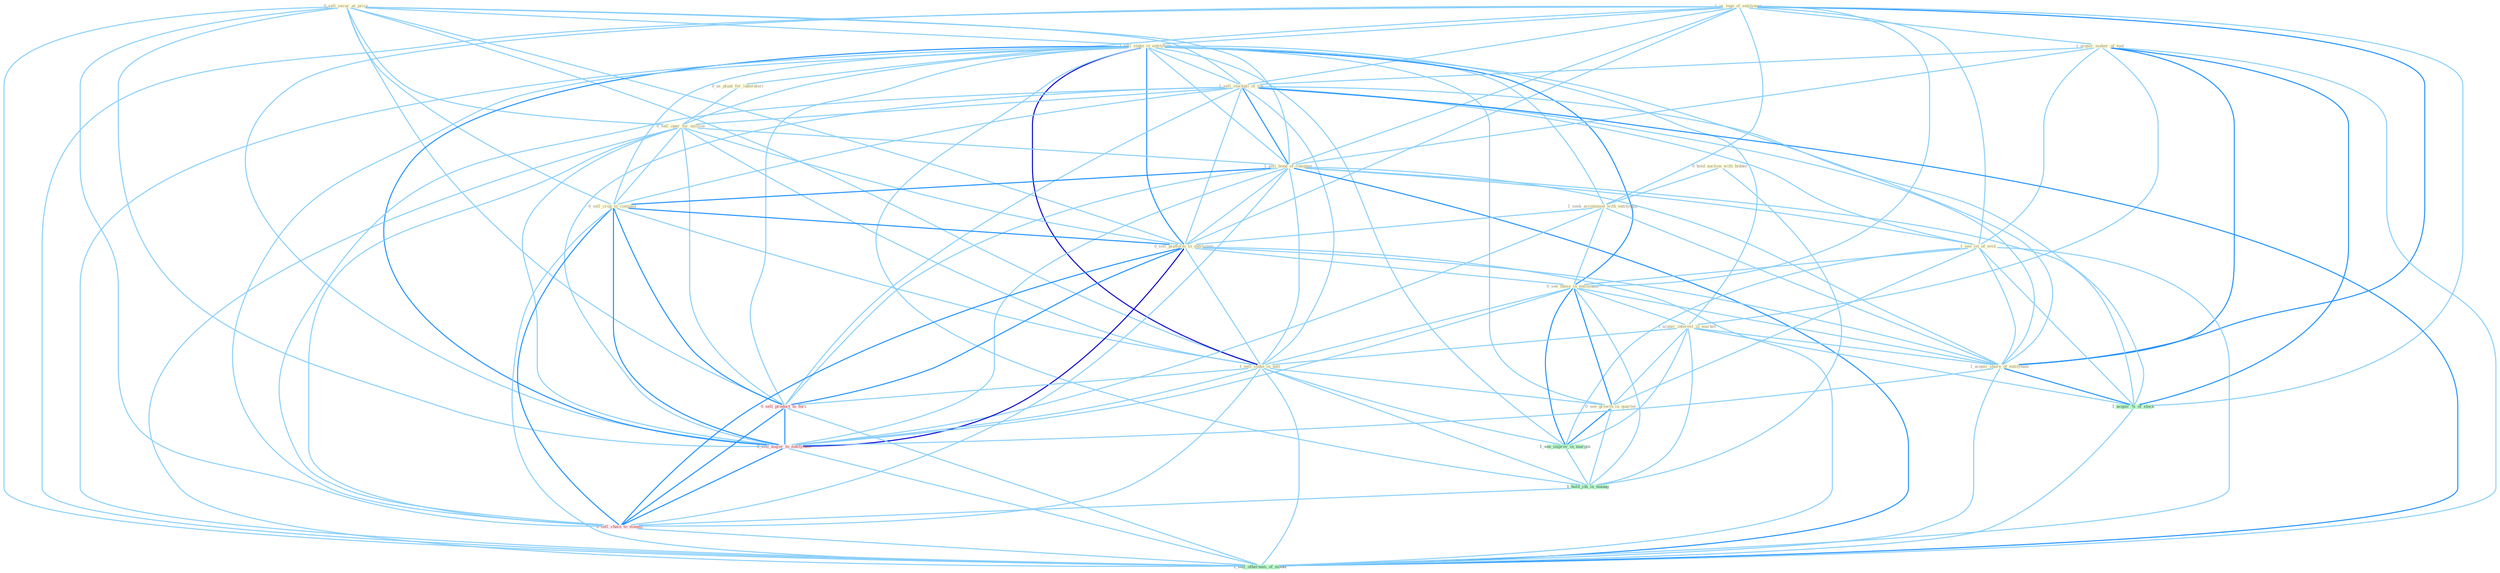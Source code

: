 Graph G{ 
    node
    [shape=polygon,style=filled,width=.5,height=.06,color="#BDFCC9",fixedsize=true,fontsize=4,
    fontcolor="#2f4f4f"];
    {node
    [color="#ffffe0", fontcolor="#8b7d6b"] "0_sell_secur_at_price " "1_us_logo_of_entitynam " "1_sell_stake_in_entitynam " "0_hold_auction_with_bidder " "1_acquir_maker_of_tool " "0_us_plant_for_laboratori " "1_sell_stockpil_of_ton " "0_sell_oper_for_million " "1_sell_bond_of_compani " "1_seek_accommod_with_entitynam " "0_sell_crop_to_compani " "0_sell_platform_to_entitynam " "1_see_lot_of_evid " "0_see_these_in_entitynam " "1_acquir_interest_in_market " "1_sell_stake_in_unit " "0_see_growth_in_quarter " "1_acquir_share_of_entitynam "}
{node [color="#fff0f5", fontcolor="#b22222"] "0_sell_product_to_forc " "0_sell_major_to_entitynam " "0_sell_chain_to_manag "}
edge [color="#B0E2FF"];

	"0_sell_secur_at_price " -- "1_sell_stake_in_entitynam " [w="1", color="#87cefa" ];
	"0_sell_secur_at_price " -- "1_sell_stockpil_of_ton " [w="1", color="#87cefa" ];
	"0_sell_secur_at_price " -- "0_sell_oper_for_million " [w="1", color="#87cefa" ];
	"0_sell_secur_at_price " -- "1_sell_bond_of_compani " [w="1", color="#87cefa" ];
	"0_sell_secur_at_price " -- "0_sell_crop_to_compani " [w="1", color="#87cefa" ];
	"0_sell_secur_at_price " -- "0_sell_platform_to_entitynam " [w="1", color="#87cefa" ];
	"0_sell_secur_at_price " -- "1_sell_stake_in_unit " [w="1", color="#87cefa" ];
	"0_sell_secur_at_price " -- "0_sell_product_to_forc " [w="1", color="#87cefa" ];
	"0_sell_secur_at_price " -- "0_sell_major_to_entitynam " [w="1", color="#87cefa" ];
	"0_sell_secur_at_price " -- "0_sell_chain_to_manag " [w="1", color="#87cefa" ];
	"0_sell_secur_at_price " -- "1_sell_othernum_of_model " [w="1", color="#87cefa" ];
	"1_us_logo_of_entitynam " -- "1_sell_stake_in_entitynam " [w="1", color="#87cefa" ];
	"1_us_logo_of_entitynam " -- "1_acquir_maker_of_tool " [w="1", color="#87cefa" ];
	"1_us_logo_of_entitynam " -- "0_us_plant_for_laboratori " [w="1", color="#87cefa" ];
	"1_us_logo_of_entitynam " -- "1_sell_stockpil_of_ton " [w="1", color="#87cefa" ];
	"1_us_logo_of_entitynam " -- "1_sell_bond_of_compani " [w="1", color="#87cefa" ];
	"1_us_logo_of_entitynam " -- "1_seek_accommod_with_entitynam " [w="1", color="#87cefa" ];
	"1_us_logo_of_entitynam " -- "0_sell_platform_to_entitynam " [w="1", color="#87cefa" ];
	"1_us_logo_of_entitynam " -- "1_see_lot_of_evid " [w="1", color="#87cefa" ];
	"1_us_logo_of_entitynam " -- "0_see_these_in_entitynam " [w="1", color="#87cefa" ];
	"1_us_logo_of_entitynam " -- "1_acquir_share_of_entitynam " [w="2", color="#1e90ff" , len=0.8];
	"1_us_logo_of_entitynam " -- "1_acquir_%_of_stock " [w="1", color="#87cefa" ];
	"1_us_logo_of_entitynam " -- "0_sell_major_to_entitynam " [w="1", color="#87cefa" ];
	"1_us_logo_of_entitynam " -- "1_sell_othernum_of_model " [w="1", color="#87cefa" ];
	"1_sell_stake_in_entitynam " -- "1_sell_stockpil_of_ton " [w="1", color="#87cefa" ];
	"1_sell_stake_in_entitynam " -- "0_sell_oper_for_million " [w="1", color="#87cefa" ];
	"1_sell_stake_in_entitynam " -- "1_sell_bond_of_compani " [w="1", color="#87cefa" ];
	"1_sell_stake_in_entitynam " -- "1_seek_accommod_with_entitynam " [w="1", color="#87cefa" ];
	"1_sell_stake_in_entitynam " -- "0_sell_crop_to_compani " [w="1", color="#87cefa" ];
	"1_sell_stake_in_entitynam " -- "0_sell_platform_to_entitynam " [w="2", color="#1e90ff" , len=0.8];
	"1_sell_stake_in_entitynam " -- "0_see_these_in_entitynam " [w="2", color="#1e90ff" , len=0.8];
	"1_sell_stake_in_entitynam " -- "1_acquir_interest_in_market " [w="1", color="#87cefa" ];
	"1_sell_stake_in_entitynam " -- "1_sell_stake_in_unit " [w="3", color="#0000cd" , len=0.6];
	"1_sell_stake_in_entitynam " -- "0_see_growth_in_quarter " [w="1", color="#87cefa" ];
	"1_sell_stake_in_entitynam " -- "1_acquir_share_of_entitynam " [w="1", color="#87cefa" ];
	"1_sell_stake_in_entitynam " -- "1_see_improv_in_margin " [w="1", color="#87cefa" ];
	"1_sell_stake_in_entitynam " -- "1_hold_job_in_manag " [w="1", color="#87cefa" ];
	"1_sell_stake_in_entitynam " -- "0_sell_product_to_forc " [w="1", color="#87cefa" ];
	"1_sell_stake_in_entitynam " -- "0_sell_major_to_entitynam " [w="2", color="#1e90ff" , len=0.8];
	"1_sell_stake_in_entitynam " -- "0_sell_chain_to_manag " [w="1", color="#87cefa" ];
	"1_sell_stake_in_entitynam " -- "1_sell_othernum_of_model " [w="1", color="#87cefa" ];
	"0_hold_auction_with_bidder " -- "1_seek_accommod_with_entitynam " [w="1", color="#87cefa" ];
	"0_hold_auction_with_bidder " -- "1_hold_job_in_manag " [w="1", color="#87cefa" ];
	"1_acquir_maker_of_tool " -- "1_sell_stockpil_of_ton " [w="1", color="#87cefa" ];
	"1_acquir_maker_of_tool " -- "1_sell_bond_of_compani " [w="1", color="#87cefa" ];
	"1_acquir_maker_of_tool " -- "1_see_lot_of_evid " [w="1", color="#87cefa" ];
	"1_acquir_maker_of_tool " -- "1_acquir_interest_in_market " [w="1", color="#87cefa" ];
	"1_acquir_maker_of_tool " -- "1_acquir_share_of_entitynam " [w="2", color="#1e90ff" , len=0.8];
	"1_acquir_maker_of_tool " -- "1_acquir_%_of_stock " [w="2", color="#1e90ff" , len=0.8];
	"1_acquir_maker_of_tool " -- "1_sell_othernum_of_model " [w="1", color="#87cefa" ];
	"0_us_plant_for_laboratori " -- "0_sell_oper_for_million " [w="1", color="#87cefa" ];
	"1_sell_stockpil_of_ton " -- "0_sell_oper_for_million " [w="1", color="#87cefa" ];
	"1_sell_stockpil_of_ton " -- "1_sell_bond_of_compani " [w="2", color="#1e90ff" , len=0.8];
	"1_sell_stockpil_of_ton " -- "0_sell_crop_to_compani " [w="1", color="#87cefa" ];
	"1_sell_stockpil_of_ton " -- "0_sell_platform_to_entitynam " [w="1", color="#87cefa" ];
	"1_sell_stockpil_of_ton " -- "1_see_lot_of_evid " [w="1", color="#87cefa" ];
	"1_sell_stockpil_of_ton " -- "1_sell_stake_in_unit " [w="1", color="#87cefa" ];
	"1_sell_stockpil_of_ton " -- "1_acquir_share_of_entitynam " [w="1", color="#87cefa" ];
	"1_sell_stockpil_of_ton " -- "1_acquir_%_of_stock " [w="1", color="#87cefa" ];
	"1_sell_stockpil_of_ton " -- "0_sell_product_to_forc " [w="1", color="#87cefa" ];
	"1_sell_stockpil_of_ton " -- "0_sell_major_to_entitynam " [w="1", color="#87cefa" ];
	"1_sell_stockpil_of_ton " -- "0_sell_chain_to_manag " [w="1", color="#87cefa" ];
	"1_sell_stockpil_of_ton " -- "1_sell_othernum_of_model " [w="2", color="#1e90ff" , len=0.8];
	"0_sell_oper_for_million " -- "1_sell_bond_of_compani " [w="1", color="#87cefa" ];
	"0_sell_oper_for_million " -- "0_sell_crop_to_compani " [w="1", color="#87cefa" ];
	"0_sell_oper_for_million " -- "0_sell_platform_to_entitynam " [w="1", color="#87cefa" ];
	"0_sell_oper_for_million " -- "1_sell_stake_in_unit " [w="1", color="#87cefa" ];
	"0_sell_oper_for_million " -- "0_sell_product_to_forc " [w="1", color="#87cefa" ];
	"0_sell_oper_for_million " -- "0_sell_major_to_entitynam " [w="1", color="#87cefa" ];
	"0_sell_oper_for_million " -- "0_sell_chain_to_manag " [w="1", color="#87cefa" ];
	"0_sell_oper_for_million " -- "1_sell_othernum_of_model " [w="1", color="#87cefa" ];
	"1_sell_bond_of_compani " -- "0_sell_crop_to_compani " [w="2", color="#1e90ff" , len=0.8];
	"1_sell_bond_of_compani " -- "0_sell_platform_to_entitynam " [w="1", color="#87cefa" ];
	"1_sell_bond_of_compani " -- "1_see_lot_of_evid " [w="1", color="#87cefa" ];
	"1_sell_bond_of_compani " -- "1_sell_stake_in_unit " [w="1", color="#87cefa" ];
	"1_sell_bond_of_compani " -- "1_acquir_share_of_entitynam " [w="1", color="#87cefa" ];
	"1_sell_bond_of_compani " -- "1_acquir_%_of_stock " [w="1", color="#87cefa" ];
	"1_sell_bond_of_compani " -- "0_sell_product_to_forc " [w="1", color="#87cefa" ];
	"1_sell_bond_of_compani " -- "0_sell_major_to_entitynam " [w="1", color="#87cefa" ];
	"1_sell_bond_of_compani " -- "0_sell_chain_to_manag " [w="1", color="#87cefa" ];
	"1_sell_bond_of_compani " -- "1_sell_othernum_of_model " [w="2", color="#1e90ff" , len=0.8];
	"1_seek_accommod_with_entitynam " -- "0_sell_platform_to_entitynam " [w="1", color="#87cefa" ];
	"1_seek_accommod_with_entitynam " -- "0_see_these_in_entitynam " [w="1", color="#87cefa" ];
	"1_seek_accommod_with_entitynam " -- "1_acquir_share_of_entitynam " [w="1", color="#87cefa" ];
	"1_seek_accommod_with_entitynam " -- "0_sell_major_to_entitynam " [w="1", color="#87cefa" ];
	"0_sell_crop_to_compani " -- "0_sell_platform_to_entitynam " [w="2", color="#1e90ff" , len=0.8];
	"0_sell_crop_to_compani " -- "1_sell_stake_in_unit " [w="1", color="#87cefa" ];
	"0_sell_crop_to_compani " -- "0_sell_product_to_forc " [w="2", color="#1e90ff" , len=0.8];
	"0_sell_crop_to_compani " -- "0_sell_major_to_entitynam " [w="2", color="#1e90ff" , len=0.8];
	"0_sell_crop_to_compani " -- "0_sell_chain_to_manag " [w="2", color="#1e90ff" , len=0.8];
	"0_sell_crop_to_compani " -- "1_sell_othernum_of_model " [w="1", color="#87cefa" ];
	"0_sell_platform_to_entitynam " -- "0_see_these_in_entitynam " [w="1", color="#87cefa" ];
	"0_sell_platform_to_entitynam " -- "1_sell_stake_in_unit " [w="1", color="#87cefa" ];
	"0_sell_platform_to_entitynam " -- "1_acquir_share_of_entitynam " [w="1", color="#87cefa" ];
	"0_sell_platform_to_entitynam " -- "0_sell_product_to_forc " [w="2", color="#1e90ff" , len=0.8];
	"0_sell_platform_to_entitynam " -- "0_sell_major_to_entitynam " [w="3", color="#0000cd" , len=0.6];
	"0_sell_platform_to_entitynam " -- "0_sell_chain_to_manag " [w="2", color="#1e90ff" , len=0.8];
	"0_sell_platform_to_entitynam " -- "1_sell_othernum_of_model " [w="1", color="#87cefa" ];
	"1_see_lot_of_evid " -- "0_see_these_in_entitynam " [w="1", color="#87cefa" ];
	"1_see_lot_of_evid " -- "0_see_growth_in_quarter " [w="1", color="#87cefa" ];
	"1_see_lot_of_evid " -- "1_acquir_share_of_entitynam " [w="1", color="#87cefa" ];
	"1_see_lot_of_evid " -- "1_see_improv_in_margin " [w="1", color="#87cefa" ];
	"1_see_lot_of_evid " -- "1_acquir_%_of_stock " [w="1", color="#87cefa" ];
	"1_see_lot_of_evid " -- "1_sell_othernum_of_model " [w="1", color="#87cefa" ];
	"0_see_these_in_entitynam " -- "1_acquir_interest_in_market " [w="1", color="#87cefa" ];
	"0_see_these_in_entitynam " -- "1_sell_stake_in_unit " [w="1", color="#87cefa" ];
	"0_see_these_in_entitynam " -- "0_see_growth_in_quarter " [w="2", color="#1e90ff" , len=0.8];
	"0_see_these_in_entitynam " -- "1_acquir_share_of_entitynam " [w="1", color="#87cefa" ];
	"0_see_these_in_entitynam " -- "1_see_improv_in_margin " [w="2", color="#1e90ff" , len=0.8];
	"0_see_these_in_entitynam " -- "1_hold_job_in_manag " [w="1", color="#87cefa" ];
	"0_see_these_in_entitynam " -- "0_sell_major_to_entitynam " [w="1", color="#87cefa" ];
	"1_acquir_interest_in_market " -- "1_sell_stake_in_unit " [w="1", color="#87cefa" ];
	"1_acquir_interest_in_market " -- "0_see_growth_in_quarter " [w="1", color="#87cefa" ];
	"1_acquir_interest_in_market " -- "1_acquir_share_of_entitynam " [w="1", color="#87cefa" ];
	"1_acquir_interest_in_market " -- "1_see_improv_in_margin " [w="1", color="#87cefa" ];
	"1_acquir_interest_in_market " -- "1_acquir_%_of_stock " [w="1", color="#87cefa" ];
	"1_acquir_interest_in_market " -- "1_hold_job_in_manag " [w="1", color="#87cefa" ];
	"1_sell_stake_in_unit " -- "0_see_growth_in_quarter " [w="1", color="#87cefa" ];
	"1_sell_stake_in_unit " -- "1_see_improv_in_margin " [w="1", color="#87cefa" ];
	"1_sell_stake_in_unit " -- "1_hold_job_in_manag " [w="1", color="#87cefa" ];
	"1_sell_stake_in_unit " -- "0_sell_product_to_forc " [w="1", color="#87cefa" ];
	"1_sell_stake_in_unit " -- "0_sell_major_to_entitynam " [w="1", color="#87cefa" ];
	"1_sell_stake_in_unit " -- "0_sell_chain_to_manag " [w="1", color="#87cefa" ];
	"1_sell_stake_in_unit " -- "1_sell_othernum_of_model " [w="1", color="#87cefa" ];
	"0_see_growth_in_quarter " -- "1_see_improv_in_margin " [w="2", color="#1e90ff" , len=0.8];
	"0_see_growth_in_quarter " -- "1_hold_job_in_manag " [w="1", color="#87cefa" ];
	"1_acquir_share_of_entitynam " -- "1_acquir_%_of_stock " [w="2", color="#1e90ff" , len=0.8];
	"1_acquir_share_of_entitynam " -- "0_sell_major_to_entitynam " [w="1", color="#87cefa" ];
	"1_acquir_share_of_entitynam " -- "1_sell_othernum_of_model " [w="1", color="#87cefa" ];
	"1_see_improv_in_margin " -- "1_hold_job_in_manag " [w="1", color="#87cefa" ];
	"1_acquir_%_of_stock " -- "1_sell_othernum_of_model " [w="1", color="#87cefa" ];
	"1_hold_job_in_manag " -- "0_sell_chain_to_manag " [w="1", color="#87cefa" ];
	"0_sell_product_to_forc " -- "0_sell_major_to_entitynam " [w="2", color="#1e90ff" , len=0.8];
	"0_sell_product_to_forc " -- "0_sell_chain_to_manag " [w="2", color="#1e90ff" , len=0.8];
	"0_sell_product_to_forc " -- "1_sell_othernum_of_model " [w="1", color="#87cefa" ];
	"0_sell_major_to_entitynam " -- "0_sell_chain_to_manag " [w="2", color="#1e90ff" , len=0.8];
	"0_sell_major_to_entitynam " -- "1_sell_othernum_of_model " [w="1", color="#87cefa" ];
	"0_sell_chain_to_manag " -- "1_sell_othernum_of_model " [w="1", color="#87cefa" ];
}